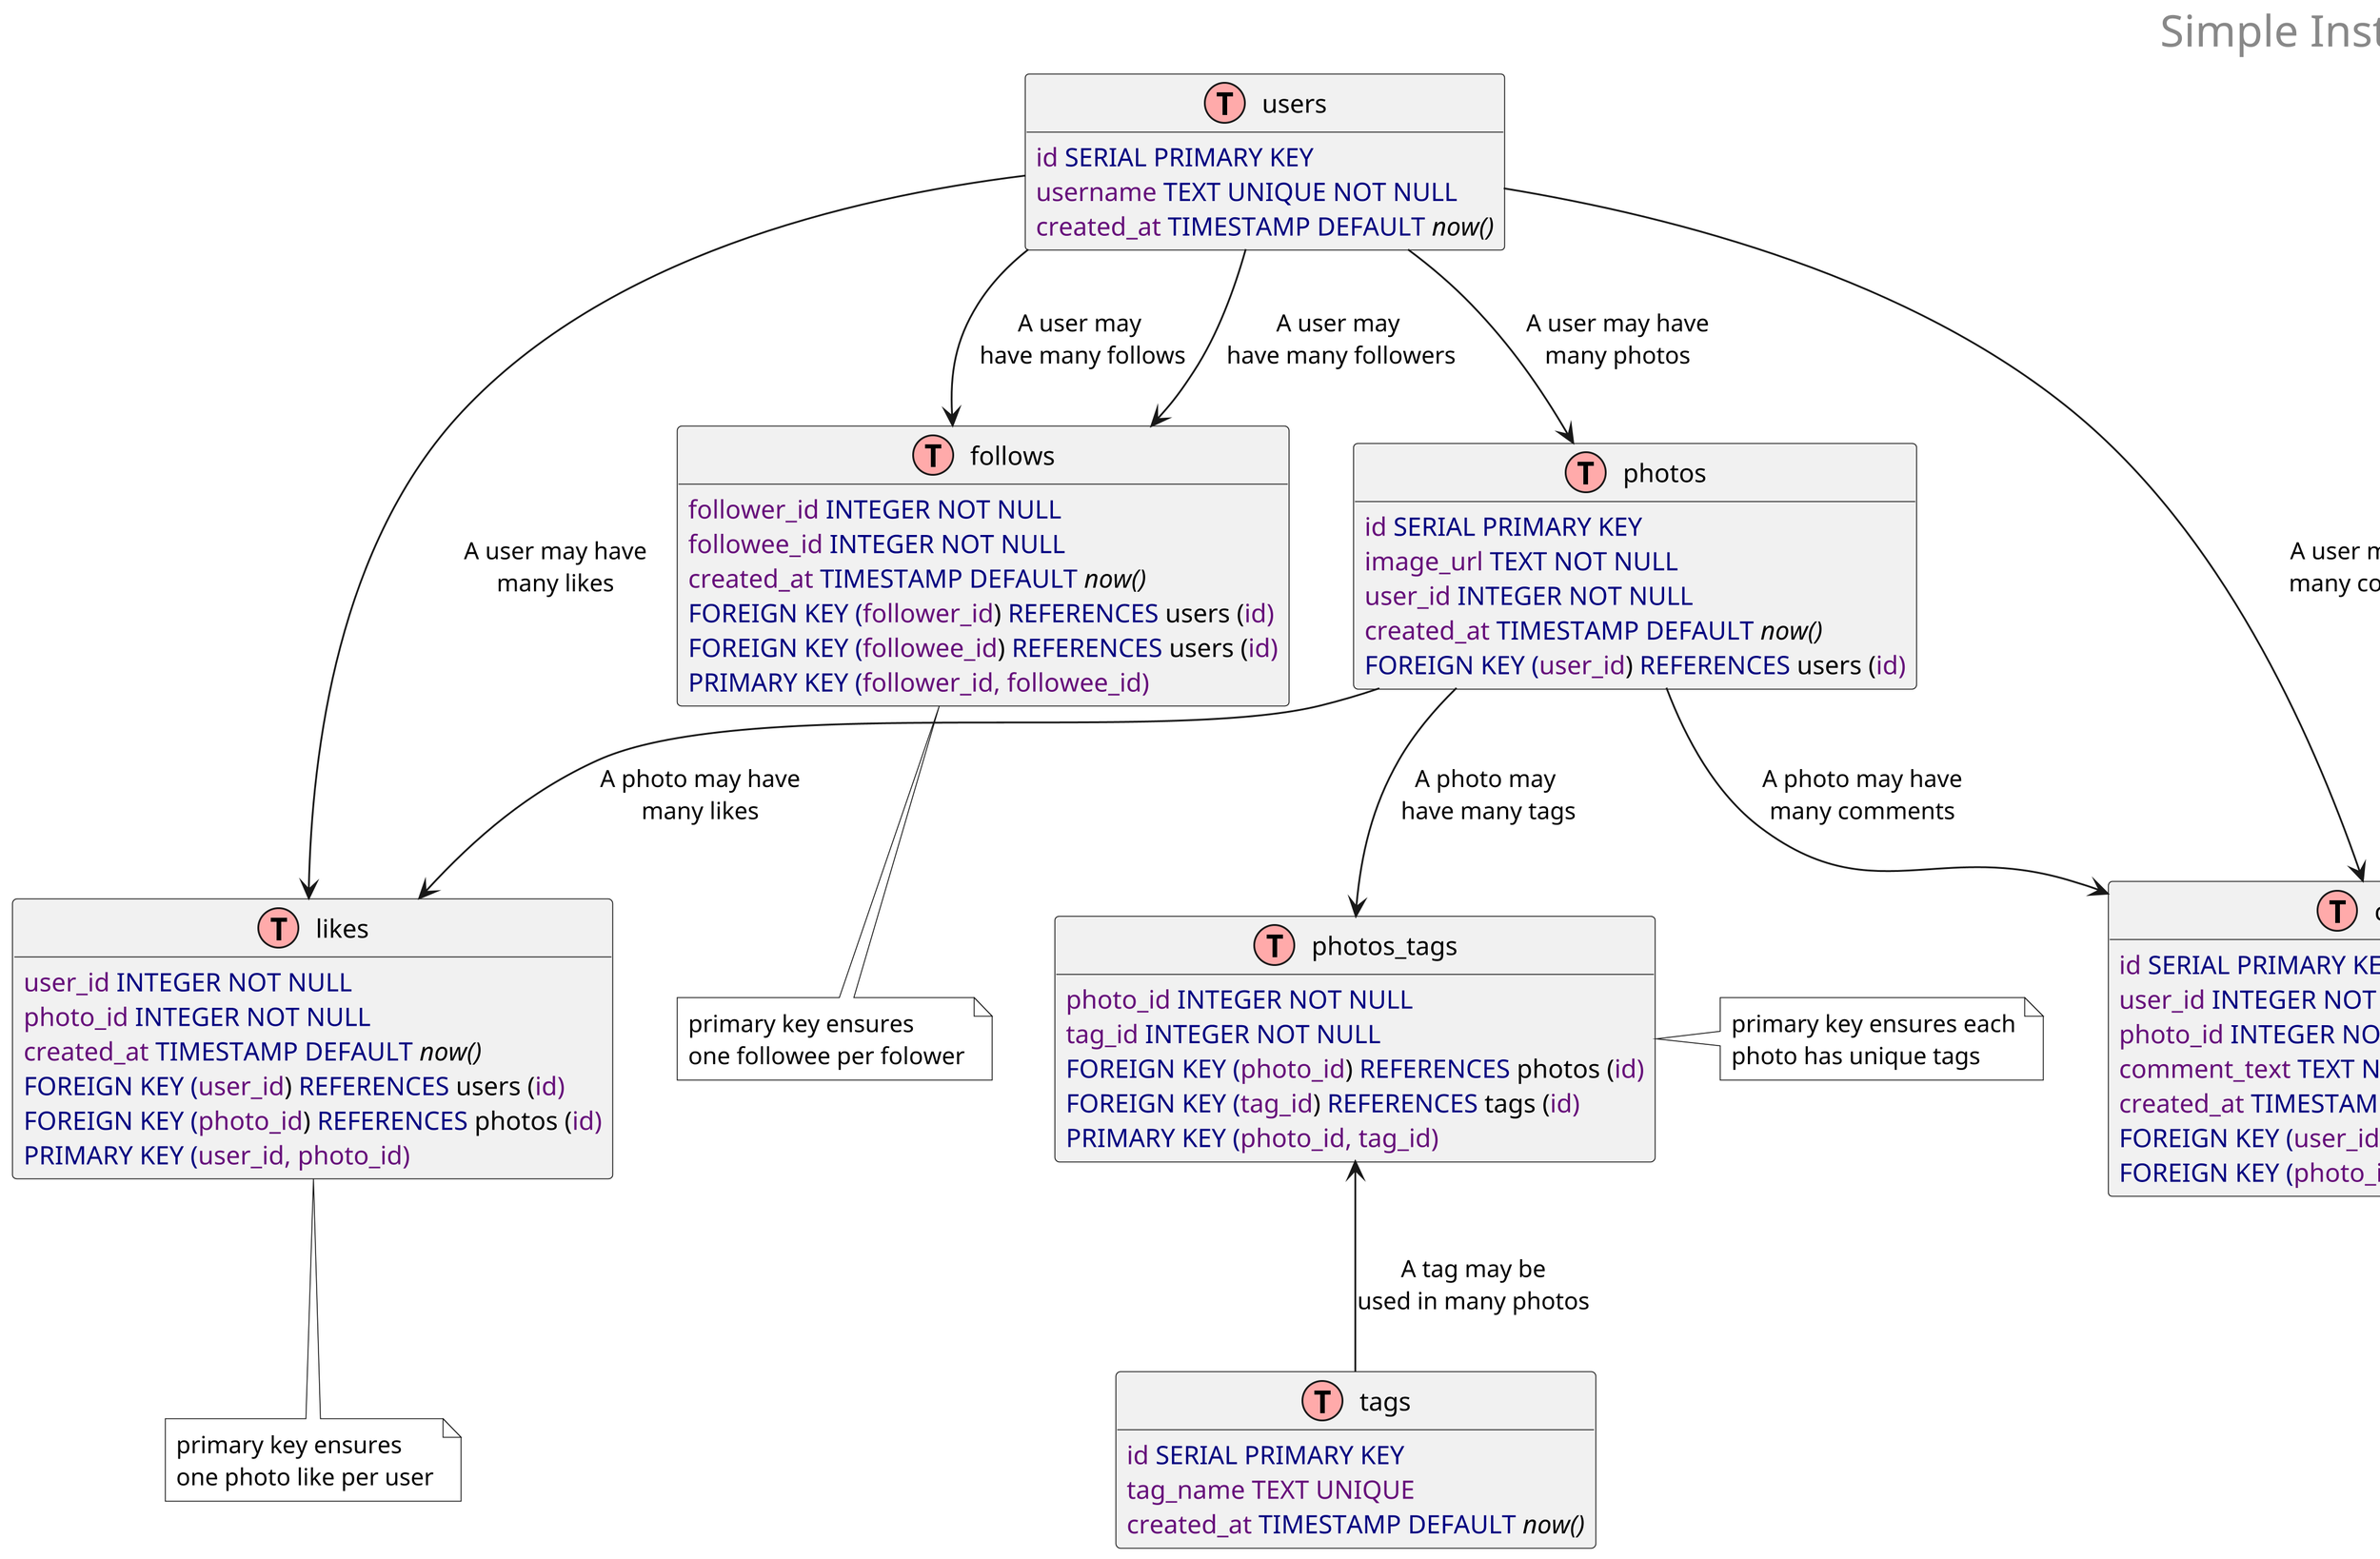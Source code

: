 @startuml instagram
header
  <font size=24>Simple Instagram Schema</font>
endheader

skinparam dpi 300
!define Table(name,desc) class name as "desc" << (T,#FFAAAA) >>
!define sql(x) <color:#000080>x</color>
!define field(x) <color:#660e7a>x</color>
!define function(x) <i><color:black>x<U+0028><U+0029></i>
!define serial_primary_key(x) <color:#660e7a>x</color> sql(SERIAL PRIMARY KEY)
!define primary_key(x, y) <color:#000080>PRIMARY KEY <U+0028><color:#660e7a>x, y<U+0029></color>
!define foreign_key(x, y, z) sql(FOREIGN KEY <U+0028><color:#660e7a>x</color><U+0029> <color:#000080>REFERENCES <color:black>y</color> <U+0028><color:#660e7a>z<U+0029>)
hide methods
hide stereotypes

' entities

Table(users, "users") {
  serial_primary_key(id)
  field(username) sql(TEXT UNIQUE NOT NULL)
  field(created_at) sql(TIMESTAMP DEFAULT function(now))
}

together {

  Table(photos, "photos") {
    serial_primary_key(id)
    field(image_url) sql(TEXT NOT NULL)
    field(user_id) sql(INTEGER NOT NULL)
    field(created_at) sql(TIMESTAMP DEFAULT function(now))
    foreign_key(user_id, users, id)
  }

  Table(follows, "follows") {
    field(follower_id) sql(INTEGER NOT NULL)
    field(followee_id) sql(INTEGER NOT NULL)
    field(created_at) sql(TIMESTAMP DEFAULT function(now))
    foreign_key(follower_id, users, id)
    foreign_key(followee_id, users, id)
    primary_key(follower_id, followee_id)
  }
  note bottom #fff: primary key ensures\none followee per folower

  Table(photos_tags, "photos_tags") {
    field(photo_id) sql(INTEGER NOT NULL)
    field(tag_id) sql(INTEGER NOT NULL)
    foreign_key(photo_id, photos, id)
    foreign_key(tag_id, tags, id)
    primary_key(photo_id, tag_id)
  }
  note right #fff: primary key ensures each\nphoto has unique tags

  Table(tags, "tags") {
    serial_primary_key(id)
    field(tag_name TEXT UNIQUE)
    field(created_at) sql(TIMESTAMP DEFAULT function(now))
  }
}

Table(likes, "likes") {
  field(user_id) sql(INTEGER NOT NULL)
  field(photo_id) sql(INTEGER NOT NULL)
  field(created_at) sql(TIMESTAMP DEFAULT function(now))
  foreign_key(user_id, users, id)
  foreign_key(photo_id, photos, id)
  primary_key(user_id, photo_id)
}
note bottom #fff: primary key ensures\none photo like per user

Table(comments, "comments") {
  serial_primary_key(id)
  field(user_id) sql(INTEGER NOT NULL)
  field(photo_id) sql(INTEGER NOT NULL)
  field(comment_text) sql(TEXT NOT NULL)
  field(created_at) sql(TIMESTAMP DEFAULT function(now))
  foreign_key(user_id, users, id)
  foreign_key(photo_id, photos, id)
}

' relationships

users --> photos : "A user may have\nmany photos"
users --> comments : "A user may have\nmany comments"
photos --> comments : "A photo may have\nmany comments"
users --> likes : "A user may have\nmany likes"
photos --> likes : "A photo may have\nmany likes"
users --> follows : "A user may \nhave many follows"
users --> follows : "A user may \nhave many followers"
tags --> photos_tags : "A tag may be\nused in many photos"
photos --> photos_tags : "A photo may \nhave many tags"

' alignment

photos_tags -[hidden]-> tags
photos -[hidden]-> photos_tags
photos -[hidden]-> likes
photos -[hidden]-> comments

@enduml
